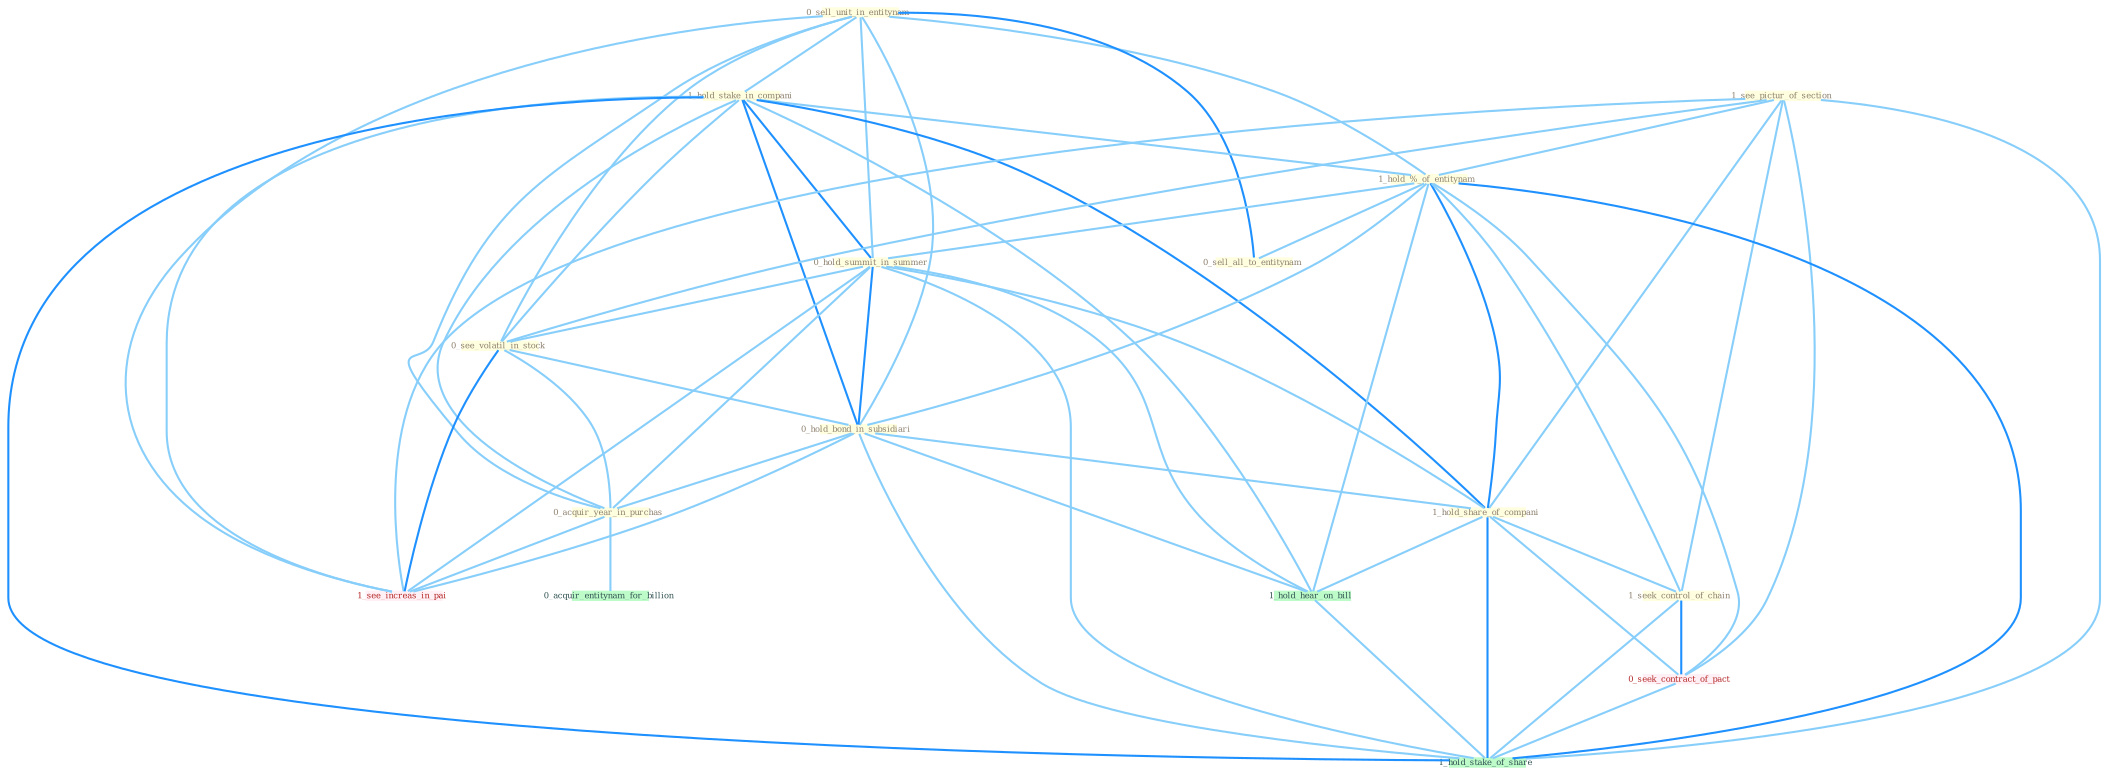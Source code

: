 Graph G{ 
    node
    [shape=polygon,style=filled,width=.5,height=.06,color="#BDFCC9",fixedsize=true,fontsize=4,
    fontcolor="#2f4f4f"];
    {node
    [color="#ffffe0", fontcolor="#8b7d6b"] "0_sell_unit_in_entitynam " "1_hold_stake_in_compani " "1_see_pictur_of_section " "1_hold_%_of_entitynam " "0_sell_all_to_entitynam " "0_hold_summit_in_summer " "0_see_volatil_in_stock " "0_hold_bond_in_subsidiari " "1_hold_share_of_compani " "1_seek_control_of_chain " "0_acquir_year_in_purchas "}
{node [color="#fff0f5", fontcolor="#b22222"] "0_seek_contract_of_pact " "1_see_increas_in_pai "}
edge [color="#B0E2FF"];

	"0_sell_unit_in_entitynam " -- "1_hold_stake_in_compani " [w="1", color="#87cefa" ];
	"0_sell_unit_in_entitynam " -- "1_hold_%_of_entitynam " [w="1", color="#87cefa" ];
	"0_sell_unit_in_entitynam " -- "0_sell_all_to_entitynam " [w="2", color="#1e90ff" , len=0.8];
	"0_sell_unit_in_entitynam " -- "0_hold_summit_in_summer " [w="1", color="#87cefa" ];
	"0_sell_unit_in_entitynam " -- "0_see_volatil_in_stock " [w="1", color="#87cefa" ];
	"0_sell_unit_in_entitynam " -- "0_hold_bond_in_subsidiari " [w="1", color="#87cefa" ];
	"0_sell_unit_in_entitynam " -- "0_acquir_year_in_purchas " [w="1", color="#87cefa" ];
	"0_sell_unit_in_entitynam " -- "1_see_increas_in_pai " [w="1", color="#87cefa" ];
	"1_hold_stake_in_compani " -- "1_hold_%_of_entitynam " [w="1", color="#87cefa" ];
	"1_hold_stake_in_compani " -- "0_hold_summit_in_summer " [w="2", color="#1e90ff" , len=0.8];
	"1_hold_stake_in_compani " -- "0_see_volatil_in_stock " [w="1", color="#87cefa" ];
	"1_hold_stake_in_compani " -- "0_hold_bond_in_subsidiari " [w="2", color="#1e90ff" , len=0.8];
	"1_hold_stake_in_compani " -- "1_hold_share_of_compani " [w="2", color="#1e90ff" , len=0.8];
	"1_hold_stake_in_compani " -- "0_acquir_year_in_purchas " [w="1", color="#87cefa" ];
	"1_hold_stake_in_compani " -- "1_see_increas_in_pai " [w="1", color="#87cefa" ];
	"1_hold_stake_in_compani " -- "1_hold_hear_on_bill " [w="1", color="#87cefa" ];
	"1_hold_stake_in_compani " -- "1_hold_stake_of_share " [w="2", color="#1e90ff" , len=0.8];
	"1_see_pictur_of_section " -- "1_hold_%_of_entitynam " [w="1", color="#87cefa" ];
	"1_see_pictur_of_section " -- "0_see_volatil_in_stock " [w="1", color="#87cefa" ];
	"1_see_pictur_of_section " -- "1_hold_share_of_compani " [w="1", color="#87cefa" ];
	"1_see_pictur_of_section " -- "1_seek_control_of_chain " [w="1", color="#87cefa" ];
	"1_see_pictur_of_section " -- "0_seek_contract_of_pact " [w="1", color="#87cefa" ];
	"1_see_pictur_of_section " -- "1_see_increas_in_pai " [w="1", color="#87cefa" ];
	"1_see_pictur_of_section " -- "1_hold_stake_of_share " [w="1", color="#87cefa" ];
	"1_hold_%_of_entitynam " -- "0_sell_all_to_entitynam " [w="1", color="#87cefa" ];
	"1_hold_%_of_entitynam " -- "0_hold_summit_in_summer " [w="1", color="#87cefa" ];
	"1_hold_%_of_entitynam " -- "0_hold_bond_in_subsidiari " [w="1", color="#87cefa" ];
	"1_hold_%_of_entitynam " -- "1_hold_share_of_compani " [w="2", color="#1e90ff" , len=0.8];
	"1_hold_%_of_entitynam " -- "1_seek_control_of_chain " [w="1", color="#87cefa" ];
	"1_hold_%_of_entitynam " -- "0_seek_contract_of_pact " [w="1", color="#87cefa" ];
	"1_hold_%_of_entitynam " -- "1_hold_hear_on_bill " [w="1", color="#87cefa" ];
	"1_hold_%_of_entitynam " -- "1_hold_stake_of_share " [w="2", color="#1e90ff" , len=0.8];
	"0_hold_summit_in_summer " -- "0_see_volatil_in_stock " [w="1", color="#87cefa" ];
	"0_hold_summit_in_summer " -- "0_hold_bond_in_subsidiari " [w="2", color="#1e90ff" , len=0.8];
	"0_hold_summit_in_summer " -- "1_hold_share_of_compani " [w="1", color="#87cefa" ];
	"0_hold_summit_in_summer " -- "0_acquir_year_in_purchas " [w="1", color="#87cefa" ];
	"0_hold_summit_in_summer " -- "1_see_increas_in_pai " [w="1", color="#87cefa" ];
	"0_hold_summit_in_summer " -- "1_hold_hear_on_bill " [w="1", color="#87cefa" ];
	"0_hold_summit_in_summer " -- "1_hold_stake_of_share " [w="1", color="#87cefa" ];
	"0_see_volatil_in_stock " -- "0_hold_bond_in_subsidiari " [w="1", color="#87cefa" ];
	"0_see_volatil_in_stock " -- "0_acquir_year_in_purchas " [w="1", color="#87cefa" ];
	"0_see_volatil_in_stock " -- "1_see_increas_in_pai " [w="2", color="#1e90ff" , len=0.8];
	"0_hold_bond_in_subsidiari " -- "1_hold_share_of_compani " [w="1", color="#87cefa" ];
	"0_hold_bond_in_subsidiari " -- "0_acquir_year_in_purchas " [w="1", color="#87cefa" ];
	"0_hold_bond_in_subsidiari " -- "1_see_increas_in_pai " [w="1", color="#87cefa" ];
	"0_hold_bond_in_subsidiari " -- "1_hold_hear_on_bill " [w="1", color="#87cefa" ];
	"0_hold_bond_in_subsidiari " -- "1_hold_stake_of_share " [w="1", color="#87cefa" ];
	"1_hold_share_of_compani " -- "1_seek_control_of_chain " [w="1", color="#87cefa" ];
	"1_hold_share_of_compani " -- "0_seek_contract_of_pact " [w="1", color="#87cefa" ];
	"1_hold_share_of_compani " -- "1_hold_hear_on_bill " [w="1", color="#87cefa" ];
	"1_hold_share_of_compani " -- "1_hold_stake_of_share " [w="2", color="#1e90ff" , len=0.8];
	"1_seek_control_of_chain " -- "0_seek_contract_of_pact " [w="2", color="#1e90ff" , len=0.8];
	"1_seek_control_of_chain " -- "1_hold_stake_of_share " [w="1", color="#87cefa" ];
	"0_acquir_year_in_purchas " -- "0_acquir_entitynam_for_billion " [w="1", color="#87cefa" ];
	"0_acquir_year_in_purchas " -- "1_see_increas_in_pai " [w="1", color="#87cefa" ];
	"0_seek_contract_of_pact " -- "1_hold_stake_of_share " [w="1", color="#87cefa" ];
	"1_hold_hear_on_bill " -- "1_hold_stake_of_share " [w="1", color="#87cefa" ];
}